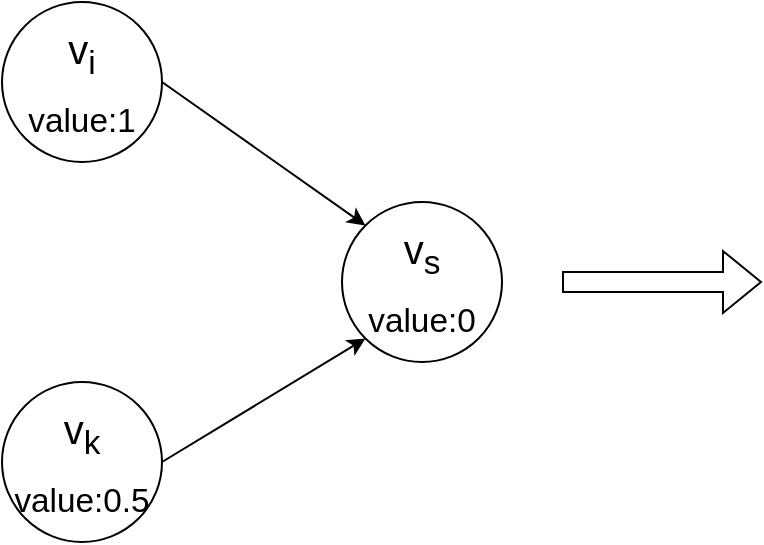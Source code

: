 <mxfile version="28.0.6">
  <diagram name="Pagina-1" id="ztOF_XK8uLvyLNqtx-sG">
    <mxGraphModel dx="1134" dy="1025" grid="1" gridSize="10" guides="1" tooltips="1" connect="1" arrows="1" fold="1" page="1" pageScale="1" pageWidth="850" pageHeight="1100" math="0" shadow="0">
      <root>
        <mxCell id="0" />
        <mxCell id="1" parent="0" />
        <mxCell id="TYrLCPMJrX0rA2hv0LJ_-5" style="rounded=0;orthogonalLoop=1;jettySize=auto;html=1;exitX=1;exitY=0.5;exitDx=0;exitDy=0;entryX=0;entryY=0;entryDx=0;entryDy=0;" edge="1" parent="1" source="TYrLCPMJrX0rA2hv0LJ_-1" target="TYrLCPMJrX0rA2hv0LJ_-4">
          <mxGeometry relative="1" as="geometry" />
        </mxCell>
        <mxCell id="TYrLCPMJrX0rA2hv0LJ_-1" value="&lt;div&gt;v&lt;sub&gt;i&lt;br&gt;&lt;/sub&gt;&lt;/div&gt;&lt;sub&gt;value:1&lt;/sub&gt;" style="ellipse;whiteSpace=wrap;html=1;aspect=fixed;fontSize=20;" vertex="1" parent="1">
          <mxGeometry x="110" y="250" width="80" height="80" as="geometry" />
        </mxCell>
        <mxCell id="TYrLCPMJrX0rA2hv0LJ_-6" style="rounded=0;orthogonalLoop=1;jettySize=auto;html=1;exitX=1;exitY=0.5;exitDx=0;exitDy=0;entryX=0;entryY=1;entryDx=0;entryDy=0;" edge="1" parent="1" source="TYrLCPMJrX0rA2hv0LJ_-2" target="TYrLCPMJrX0rA2hv0LJ_-4">
          <mxGeometry relative="1" as="geometry" />
        </mxCell>
        <mxCell id="TYrLCPMJrX0rA2hv0LJ_-2" value="&lt;div&gt;v&lt;sub&gt;k&lt;br&gt;&lt;/sub&gt;&lt;/div&gt;&lt;sub&gt;value:0.5&lt;/sub&gt;" style="ellipse;whiteSpace=wrap;html=1;aspect=fixed;fontSize=20;" vertex="1" parent="1">
          <mxGeometry x="110" y="440" width="80" height="80" as="geometry" />
        </mxCell>
        <mxCell id="TYrLCPMJrX0rA2hv0LJ_-4" value="&lt;div&gt;v&lt;sub&gt;s&lt;br&gt;&lt;/sub&gt;&lt;/div&gt;&lt;sub&gt;value:0&lt;/sub&gt;" style="ellipse;whiteSpace=wrap;html=1;aspect=fixed;fontSize=20;" vertex="1" parent="1">
          <mxGeometry x="280" y="350" width="80" height="80" as="geometry" />
        </mxCell>
        <mxCell id="TYrLCPMJrX0rA2hv0LJ_-7" value="" style="shape=flexArrow;endArrow=classic;html=1;rounded=0;" edge="1" parent="1">
          <mxGeometry width="50" height="50" relative="1" as="geometry">
            <mxPoint x="390" y="390" as="sourcePoint" />
            <mxPoint x="490" y="390" as="targetPoint" />
          </mxGeometry>
        </mxCell>
      </root>
    </mxGraphModel>
  </diagram>
</mxfile>
